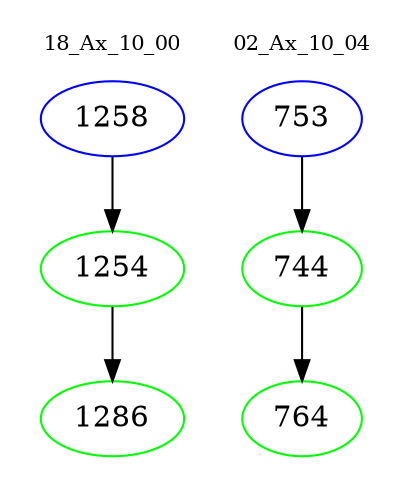 digraph{
subgraph cluster_0 {
color = white
label = "18_Ax_10_00";
fontsize=10;
T0_1258 [label="1258", color="blue"]
T0_1258 -> T0_1254 [color="black"]
T0_1254 [label="1254", color="green"]
T0_1254 -> T0_1286 [color="black"]
T0_1286 [label="1286", color="green"]
}
subgraph cluster_1 {
color = white
label = "02_Ax_10_04";
fontsize=10;
T1_753 [label="753", color="blue"]
T1_753 -> T1_744 [color="black"]
T1_744 [label="744", color="green"]
T1_744 -> T1_764 [color="black"]
T1_764 [label="764", color="green"]
}
}
